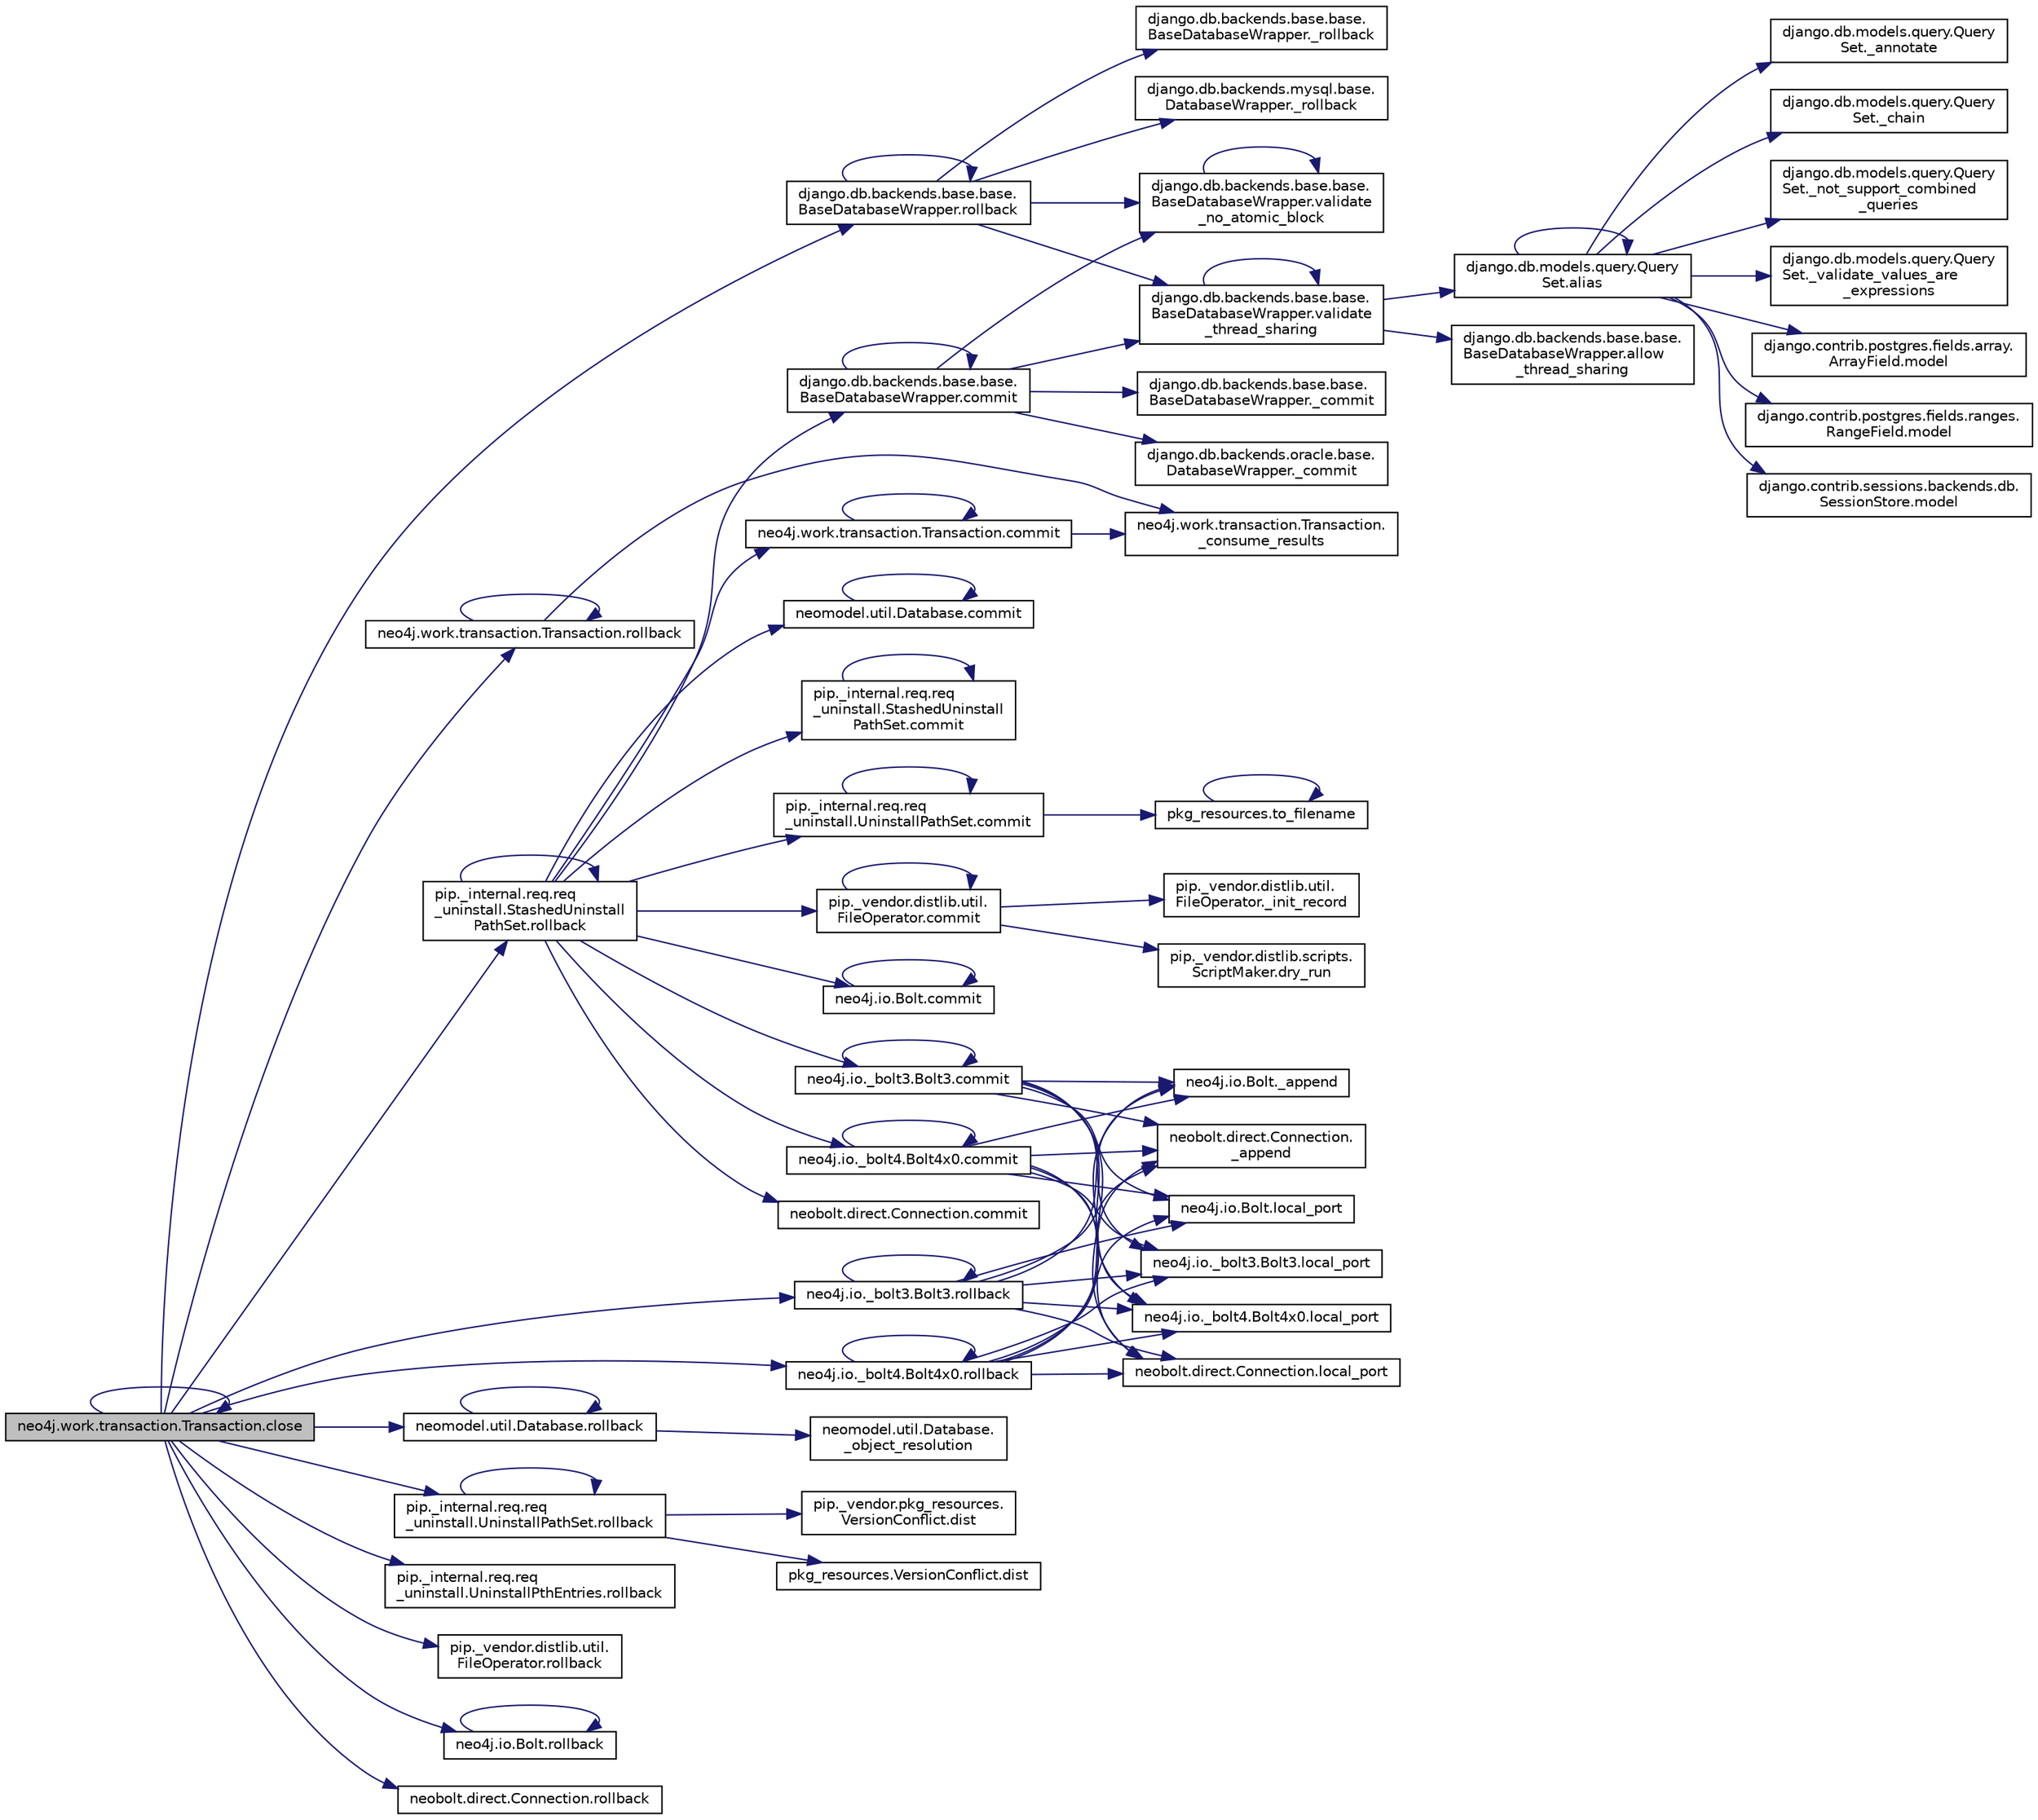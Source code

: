 digraph "neo4j.work.transaction.Transaction.close"
{
 // LATEX_PDF_SIZE
  edge [fontname="Helvetica",fontsize="10",labelfontname="Helvetica",labelfontsize="10"];
  node [fontname="Helvetica",fontsize="10",shape=record];
  rankdir="LR";
  Node1 [label="neo4j.work.transaction.Transaction.close",height=0.2,width=0.4,color="black", fillcolor="grey75", style="filled", fontcolor="black",tooltip=" "];
  Node1 -> Node1 [color="midnightblue",fontsize="10",style="solid",fontname="Helvetica"];
  Node1 -> Node2 [color="midnightblue",fontsize="10",style="solid",fontname="Helvetica"];
  Node2 [label="django.db.backends.base.base.\lBaseDatabaseWrapper.rollback",height=0.2,width=0.4,color="black", fillcolor="white", style="filled",URL="$d2/d62/classdjango_1_1db_1_1backends_1_1base_1_1base_1_1_base_database_wrapper.html#afa129be45e14817bbba28506464d796b",tooltip=" "];
  Node2 -> Node3 [color="midnightblue",fontsize="10",style="solid",fontname="Helvetica"];
  Node3 [label="django.db.backends.base.base.\lBaseDatabaseWrapper._rollback",height=0.2,width=0.4,color="black", fillcolor="white", style="filled",URL="$d2/d62/classdjango_1_1db_1_1backends_1_1base_1_1base_1_1_base_database_wrapper.html#a87d707e33cec9201e5f5d4a25b92e5a0",tooltip=" "];
  Node2 -> Node4 [color="midnightblue",fontsize="10",style="solid",fontname="Helvetica"];
  Node4 [label="django.db.backends.mysql.base.\lDatabaseWrapper._rollback",height=0.2,width=0.4,color="black", fillcolor="white", style="filled",URL="$d4/dbe/classdjango_1_1db_1_1backends_1_1mysql_1_1base_1_1_database_wrapper.html#a4063ec0df6d95387480a4eba265bef60",tooltip=" "];
  Node2 -> Node2 [color="midnightblue",fontsize="10",style="solid",fontname="Helvetica"];
  Node2 -> Node5 [color="midnightblue",fontsize="10",style="solid",fontname="Helvetica"];
  Node5 [label="django.db.backends.base.base.\lBaseDatabaseWrapper.validate\l_no_atomic_block",height=0.2,width=0.4,color="black", fillcolor="white", style="filled",URL="$d2/d62/classdjango_1_1db_1_1backends_1_1base_1_1base_1_1_base_database_wrapper.html#a0115ee4d984d4bcbf1ab7a7c6e5bb156",tooltip=" "];
  Node5 -> Node5 [color="midnightblue",fontsize="10",style="solid",fontname="Helvetica"];
  Node2 -> Node6 [color="midnightblue",fontsize="10",style="solid",fontname="Helvetica"];
  Node6 [label="django.db.backends.base.base.\lBaseDatabaseWrapper.validate\l_thread_sharing",height=0.2,width=0.4,color="black", fillcolor="white", style="filled",URL="$d2/d62/classdjango_1_1db_1_1backends_1_1base_1_1base_1_1_base_database_wrapper.html#aa3284a8e75558c277834634f0b03c6af",tooltip=" "];
  Node6 -> Node7 [color="midnightblue",fontsize="10",style="solid",fontname="Helvetica"];
  Node7 [label="django.db.models.query.Query\lSet.alias",height=0.2,width=0.4,color="black", fillcolor="white", style="filled",URL="$dd/d94/classdjango_1_1db_1_1models_1_1query_1_1_query_set.html#ae5c754fecf7a532768c0e6acd6195f26",tooltip=" "];
  Node7 -> Node8 [color="midnightblue",fontsize="10",style="solid",fontname="Helvetica"];
  Node8 [label="django.db.models.query.Query\lSet._annotate",height=0.2,width=0.4,color="black", fillcolor="white", style="filled",URL="$dd/d94/classdjango_1_1db_1_1models_1_1query_1_1_query_set.html#ad367d7d4d64f32b4fc2f360fd67a9bfa",tooltip=" "];
  Node7 -> Node9 [color="midnightblue",fontsize="10",style="solid",fontname="Helvetica"];
  Node9 [label="django.db.models.query.Query\lSet._chain",height=0.2,width=0.4,color="black", fillcolor="white", style="filled",URL="$dd/d94/classdjango_1_1db_1_1models_1_1query_1_1_query_set.html#a7e1b5806921e30da5ca203c9d1d4c2d5",tooltip=" "];
  Node7 -> Node10 [color="midnightblue",fontsize="10",style="solid",fontname="Helvetica"];
  Node10 [label="django.db.models.query.Query\lSet._not_support_combined\l_queries",height=0.2,width=0.4,color="black", fillcolor="white", style="filled",URL="$dd/d94/classdjango_1_1db_1_1models_1_1query_1_1_query_set.html#a861c2ecefc16eb29d7ad4e326ac03fe3",tooltip=" "];
  Node7 -> Node11 [color="midnightblue",fontsize="10",style="solid",fontname="Helvetica"];
  Node11 [label="django.db.models.query.Query\lSet._validate_values_are\l_expressions",height=0.2,width=0.4,color="black", fillcolor="white", style="filled",URL="$dd/d94/classdjango_1_1db_1_1models_1_1query_1_1_query_set.html#a4dc3674cb814f5e948c8b59a5290b606",tooltip=" "];
  Node7 -> Node7 [color="midnightblue",fontsize="10",style="solid",fontname="Helvetica"];
  Node7 -> Node12 [color="midnightblue",fontsize="10",style="solid",fontname="Helvetica"];
  Node12 [label="django.contrib.postgres.fields.array.\lArrayField.model",height=0.2,width=0.4,color="black", fillcolor="white", style="filled",URL="$dc/ddf/classdjango_1_1contrib_1_1postgres_1_1fields_1_1array_1_1_array_field.html#a43ec884d709f829e50c6881dc369ce94",tooltip=" "];
  Node7 -> Node13 [color="midnightblue",fontsize="10",style="solid",fontname="Helvetica"];
  Node13 [label="django.contrib.postgres.fields.ranges.\lRangeField.model",height=0.2,width=0.4,color="black", fillcolor="white", style="filled",URL="$d5/d99/classdjango_1_1contrib_1_1postgres_1_1fields_1_1ranges_1_1_range_field.html#a5f5cfd6917f141914484d606279cf20a",tooltip=" "];
  Node7 -> Node14 [color="midnightblue",fontsize="10",style="solid",fontname="Helvetica"];
  Node14 [label="django.contrib.sessions.backends.db.\lSessionStore.model",height=0.2,width=0.4,color="black", fillcolor="white", style="filled",URL="$d2/d1a/classdjango_1_1contrib_1_1sessions_1_1backends_1_1db_1_1_session_store.html#a9b2f42869f296eab5fab4dd5867285df",tooltip=" "];
  Node6 -> Node15 [color="midnightblue",fontsize="10",style="solid",fontname="Helvetica"];
  Node15 [label="django.db.backends.base.base.\lBaseDatabaseWrapper.allow\l_thread_sharing",height=0.2,width=0.4,color="black", fillcolor="white", style="filled",URL="$d2/d62/classdjango_1_1db_1_1backends_1_1base_1_1base_1_1_base_database_wrapper.html#aede181f42fe8df8367c102f797530772",tooltip=" "];
  Node6 -> Node6 [color="midnightblue",fontsize="10",style="solid",fontname="Helvetica"];
  Node1 -> Node16 [color="midnightblue",fontsize="10",style="solid",fontname="Helvetica"];
  Node16 [label="neo4j.work.transaction.Transaction.rollback",height=0.2,width=0.4,color="black", fillcolor="white", style="filled",URL="$d9/da3/classneo4j_1_1work_1_1transaction_1_1_transaction.html#ae1e25b7ea2540d09f3f9d9cb83555333",tooltip=" "];
  Node16 -> Node17 [color="midnightblue",fontsize="10",style="solid",fontname="Helvetica"];
  Node17 [label="neo4j.work.transaction.Transaction.\l_consume_results",height=0.2,width=0.4,color="black", fillcolor="white", style="filled",URL="$d9/da3/classneo4j_1_1work_1_1transaction_1_1_transaction.html#a42ea5159f877fd56133705c7611dff24",tooltip=" "];
  Node16 -> Node16 [color="midnightblue",fontsize="10",style="solid",fontname="Helvetica"];
  Node1 -> Node18 [color="midnightblue",fontsize="10",style="solid",fontname="Helvetica"];
  Node18 [label="neomodel.util.Database.rollback",height=0.2,width=0.4,color="black", fillcolor="white", style="filled",URL="$d0/d12/classneomodel_1_1util_1_1_database.html#aff7ad9fc96e15ef53071a236732d45e7",tooltip=" "];
  Node18 -> Node19 [color="midnightblue",fontsize="10",style="solid",fontname="Helvetica"];
  Node19 [label="neomodel.util.Database.\l_object_resolution",height=0.2,width=0.4,color="black", fillcolor="white", style="filled",URL="$d0/d12/classneomodel_1_1util_1_1_database.html#af08b00fb583f2b50615b7153e060cf6c",tooltip=" "];
  Node18 -> Node18 [color="midnightblue",fontsize="10",style="solid",fontname="Helvetica"];
  Node1 -> Node20 [color="midnightblue",fontsize="10",style="solid",fontname="Helvetica"];
  Node20 [label="pip._internal.req.req\l_uninstall.StashedUninstall\lPathSet.rollback",height=0.2,width=0.4,color="black", fillcolor="white", style="filled",URL="$d3/d6e/classpip_1_1__internal_1_1req_1_1req__uninstall_1_1_stashed_uninstall_path_set.html#ad18f248d530dd724a7f31d741b2621e1",tooltip=" "];
  Node20 -> Node21 [color="midnightblue",fontsize="10",style="solid",fontname="Helvetica"];
  Node21 [label="django.db.backends.base.base.\lBaseDatabaseWrapper.commit",height=0.2,width=0.4,color="black", fillcolor="white", style="filled",URL="$d2/d62/classdjango_1_1db_1_1backends_1_1base_1_1base_1_1_base_database_wrapper.html#a4efa3e4029f8d0bdcc64554c1402c26b",tooltip=" "];
  Node21 -> Node22 [color="midnightblue",fontsize="10",style="solid",fontname="Helvetica"];
  Node22 [label="django.db.backends.base.base.\lBaseDatabaseWrapper._commit",height=0.2,width=0.4,color="black", fillcolor="white", style="filled",URL="$d2/d62/classdjango_1_1db_1_1backends_1_1base_1_1base_1_1_base_database_wrapper.html#a4b4d050ed49d0a52238d18d8dc5903db",tooltip=" "];
  Node21 -> Node23 [color="midnightblue",fontsize="10",style="solid",fontname="Helvetica"];
  Node23 [label="django.db.backends.oracle.base.\lDatabaseWrapper._commit",height=0.2,width=0.4,color="black", fillcolor="white", style="filled",URL="$dd/dbf/classdjango_1_1db_1_1backends_1_1oracle_1_1base_1_1_database_wrapper.html#a44cded8cc651425a4f46fe4b199c05b4",tooltip=" "];
  Node21 -> Node21 [color="midnightblue",fontsize="10",style="solid",fontname="Helvetica"];
  Node21 -> Node5 [color="midnightblue",fontsize="10",style="solid",fontname="Helvetica"];
  Node21 -> Node6 [color="midnightblue",fontsize="10",style="solid",fontname="Helvetica"];
  Node20 -> Node24 [color="midnightblue",fontsize="10",style="solid",fontname="Helvetica"];
  Node24 [label="neo4j.work.transaction.Transaction.commit",height=0.2,width=0.4,color="black", fillcolor="white", style="filled",URL="$d9/da3/classneo4j_1_1work_1_1transaction_1_1_transaction.html#a07c30344002ea9e61f747b474101c79f",tooltip=" "];
  Node24 -> Node17 [color="midnightblue",fontsize="10",style="solid",fontname="Helvetica"];
  Node24 -> Node24 [color="midnightblue",fontsize="10",style="solid",fontname="Helvetica"];
  Node20 -> Node25 [color="midnightblue",fontsize="10",style="solid",fontname="Helvetica"];
  Node25 [label="neomodel.util.Database.commit",height=0.2,width=0.4,color="black", fillcolor="white", style="filled",URL="$d0/d12/classneomodel_1_1util_1_1_database.html#a2f84bf7c1a971ecd4daaad942b2e2d32",tooltip=" "];
  Node25 -> Node25 [color="midnightblue",fontsize="10",style="solid",fontname="Helvetica"];
  Node20 -> Node26 [color="midnightblue",fontsize="10",style="solid",fontname="Helvetica"];
  Node26 [label="pip._internal.req.req\l_uninstall.StashedUninstall\lPathSet.commit",height=0.2,width=0.4,color="black", fillcolor="white", style="filled",URL="$d3/d6e/classpip_1_1__internal_1_1req_1_1req__uninstall_1_1_stashed_uninstall_path_set.html#a3c604c2032c2bdb10b9b39405ad21a67",tooltip=" "];
  Node26 -> Node26 [color="midnightblue",fontsize="10",style="solid",fontname="Helvetica"];
  Node20 -> Node27 [color="midnightblue",fontsize="10",style="solid",fontname="Helvetica"];
  Node27 [label="pip._internal.req.req\l_uninstall.UninstallPathSet.commit",height=0.2,width=0.4,color="black", fillcolor="white", style="filled",URL="$d9/d6e/classpip_1_1__internal_1_1req_1_1req__uninstall_1_1_uninstall_path_set.html#a5e6259cfe5b5bb0e2ba60a13e18e5d13",tooltip=" "];
  Node27 -> Node27 [color="midnightblue",fontsize="10",style="solid",fontname="Helvetica"];
  Node27 -> Node28 [color="midnightblue",fontsize="10",style="solid",fontname="Helvetica"];
  Node28 [label="pkg_resources.to_filename",height=0.2,width=0.4,color="black", fillcolor="white", style="filled",URL="$d0/de1/namespacepkg__resources.html#a6c980c35b437e195d4ab09e4fac70626",tooltip=" "];
  Node28 -> Node28 [color="midnightblue",fontsize="10",style="solid",fontname="Helvetica"];
  Node20 -> Node29 [color="midnightblue",fontsize="10",style="solid",fontname="Helvetica"];
  Node29 [label="pip._vendor.distlib.util.\lFileOperator.commit",height=0.2,width=0.4,color="black", fillcolor="white", style="filled",URL="$d9/db3/classpip_1_1__vendor_1_1distlib_1_1util_1_1_file_operator.html#a881309fd609956f7aa4357bef0600adb",tooltip=" "];
  Node29 -> Node30 [color="midnightblue",fontsize="10",style="solid",fontname="Helvetica"];
  Node30 [label="pip._vendor.distlib.util.\lFileOperator._init_record",height=0.2,width=0.4,color="black", fillcolor="white", style="filled",URL="$d9/db3/classpip_1_1__vendor_1_1distlib_1_1util_1_1_file_operator.html#a28b51de04be41ad25c6da123422ab5ab",tooltip=" "];
  Node29 -> Node29 [color="midnightblue",fontsize="10",style="solid",fontname="Helvetica"];
  Node29 -> Node31 [color="midnightblue",fontsize="10",style="solid",fontname="Helvetica"];
  Node31 [label="pip._vendor.distlib.scripts.\lScriptMaker.dry_run",height=0.2,width=0.4,color="black", fillcolor="white", style="filled",URL="$de/dcc/classpip_1_1__vendor_1_1distlib_1_1scripts_1_1_script_maker.html#ab788624a4b1688e66c95f02b42674a4f",tooltip=" "];
  Node20 -> Node32 [color="midnightblue",fontsize="10",style="solid",fontname="Helvetica"];
  Node32 [label="neo4j.io.Bolt.commit",height=0.2,width=0.4,color="black", fillcolor="white", style="filled",URL="$db/dec/classneo4j_1_1io_1_1_bolt.html#ab273d5af6b3a8b82edceffeecf0f4eaf",tooltip=" "];
  Node32 -> Node32 [color="midnightblue",fontsize="10",style="solid",fontname="Helvetica"];
  Node20 -> Node33 [color="midnightblue",fontsize="10",style="solid",fontname="Helvetica"];
  Node33 [label="neo4j.io._bolt3.Bolt3.commit",height=0.2,width=0.4,color="black", fillcolor="white", style="filled",URL="$db/d66/classneo4j_1_1io_1_1__bolt3_1_1_bolt3.html#a112509e8744ca6f074fcb5ccc439d2b7",tooltip=" "];
  Node33 -> Node34 [color="midnightblue",fontsize="10",style="solid",fontname="Helvetica"];
  Node34 [label="neo4j.io.Bolt._append",height=0.2,width=0.4,color="black", fillcolor="white", style="filled",URL="$db/dec/classneo4j_1_1io_1_1_bolt.html#a6ec82756d2ff6ed1b22f2cf3303092c8",tooltip=" "];
  Node33 -> Node35 [color="midnightblue",fontsize="10",style="solid",fontname="Helvetica"];
  Node35 [label="neobolt.direct.Connection.\l_append",height=0.2,width=0.4,color="black", fillcolor="white", style="filled",URL="$d8/db4/classneobolt_1_1direct_1_1_connection.html#a9c30b9e71bc82b1897e086df5c786408",tooltip=" "];
  Node33 -> Node33 [color="midnightblue",fontsize="10",style="solid",fontname="Helvetica"];
  Node33 -> Node36 [color="midnightblue",fontsize="10",style="solid",fontname="Helvetica"];
  Node36 [label="neo4j.io.Bolt.local_port",height=0.2,width=0.4,color="black", fillcolor="white", style="filled",URL="$db/dec/classneo4j_1_1io_1_1_bolt.html#a138612b954447d40495cbd3866d36081",tooltip=" "];
  Node33 -> Node37 [color="midnightblue",fontsize="10",style="solid",fontname="Helvetica"];
  Node37 [label="neo4j.io._bolt3.Bolt3.local_port",height=0.2,width=0.4,color="black", fillcolor="white", style="filled",URL="$db/d66/classneo4j_1_1io_1_1__bolt3_1_1_bolt3.html#a8158d03e972e4d46cee25f00ee07af9a",tooltip=" "];
  Node33 -> Node38 [color="midnightblue",fontsize="10",style="solid",fontname="Helvetica"];
  Node38 [label="neo4j.io._bolt4.Bolt4x0.local_port",height=0.2,width=0.4,color="black", fillcolor="white", style="filled",URL="$d2/dd8/classneo4j_1_1io_1_1__bolt4_1_1_bolt4x0.html#a13b7a06190e589a27a8386ffca8ac2bc",tooltip=" "];
  Node33 -> Node39 [color="midnightblue",fontsize="10",style="solid",fontname="Helvetica"];
  Node39 [label="neobolt.direct.Connection.local_port",height=0.2,width=0.4,color="black", fillcolor="white", style="filled",URL="$d8/db4/classneobolt_1_1direct_1_1_connection.html#ab90acf3437a8ab39186990a3bbed0b6a",tooltip=" "];
  Node20 -> Node40 [color="midnightblue",fontsize="10",style="solid",fontname="Helvetica"];
  Node40 [label="neo4j.io._bolt4.Bolt4x0.commit",height=0.2,width=0.4,color="black", fillcolor="white", style="filled",URL="$d2/dd8/classneo4j_1_1io_1_1__bolt4_1_1_bolt4x0.html#a94ed53499dd7ac60b048cd7f500c50af",tooltip=" "];
  Node40 -> Node34 [color="midnightblue",fontsize="10",style="solid",fontname="Helvetica"];
  Node40 -> Node35 [color="midnightblue",fontsize="10",style="solid",fontname="Helvetica"];
  Node40 -> Node40 [color="midnightblue",fontsize="10",style="solid",fontname="Helvetica"];
  Node40 -> Node36 [color="midnightblue",fontsize="10",style="solid",fontname="Helvetica"];
  Node40 -> Node37 [color="midnightblue",fontsize="10",style="solid",fontname="Helvetica"];
  Node40 -> Node38 [color="midnightblue",fontsize="10",style="solid",fontname="Helvetica"];
  Node40 -> Node39 [color="midnightblue",fontsize="10",style="solid",fontname="Helvetica"];
  Node20 -> Node41 [color="midnightblue",fontsize="10",style="solid",fontname="Helvetica"];
  Node41 [label="neobolt.direct.Connection.commit",height=0.2,width=0.4,color="black", fillcolor="white", style="filled",URL="$d8/db4/classneobolt_1_1direct_1_1_connection.html#a2e7b8d33ff7eeeaa15f4af862e51dc11",tooltip=" "];
  Node20 -> Node20 [color="midnightblue",fontsize="10",style="solid",fontname="Helvetica"];
  Node1 -> Node42 [color="midnightblue",fontsize="10",style="solid",fontname="Helvetica"];
  Node42 [label="pip._internal.req.req\l_uninstall.UninstallPathSet.rollback",height=0.2,width=0.4,color="black", fillcolor="white", style="filled",URL="$d9/d6e/classpip_1_1__internal_1_1req_1_1req__uninstall_1_1_uninstall_path_set.html#a79f584bcb2d4f23edeedc105a50ea4bc",tooltip=" "];
  Node42 -> Node43 [color="midnightblue",fontsize="10",style="solid",fontname="Helvetica"];
  Node43 [label="pip._vendor.pkg_resources.\lVersionConflict.dist",height=0.2,width=0.4,color="black", fillcolor="white", style="filled",URL="$d2/d23/classpip_1_1__vendor_1_1pkg__resources_1_1_version_conflict.html#ab3d8caac5c0236cd06cdfafaae139b5c",tooltip=" "];
  Node42 -> Node44 [color="midnightblue",fontsize="10",style="solid",fontname="Helvetica"];
  Node44 [label="pkg_resources.VersionConflict.dist",height=0.2,width=0.4,color="black", fillcolor="white", style="filled",URL="$d2/d54/classpkg__resources_1_1_version_conflict.html#aa9fbb5b0a8a3eca7fd7b68590df60925",tooltip=" "];
  Node42 -> Node42 [color="midnightblue",fontsize="10",style="solid",fontname="Helvetica"];
  Node1 -> Node45 [color="midnightblue",fontsize="10",style="solid",fontname="Helvetica"];
  Node45 [label="pip._internal.req.req\l_uninstall.UninstallPthEntries.rollback",height=0.2,width=0.4,color="black", fillcolor="white", style="filled",URL="$d2/d2a/classpip_1_1__internal_1_1req_1_1req__uninstall_1_1_uninstall_pth_entries.html#aeb93d32a49c1f6b09dbfd1c737fc0fa3",tooltip=" "];
  Node1 -> Node46 [color="midnightblue",fontsize="10",style="solid",fontname="Helvetica"];
  Node46 [label="pip._vendor.distlib.util.\lFileOperator.rollback",height=0.2,width=0.4,color="black", fillcolor="white", style="filled",URL="$d9/db3/classpip_1_1__vendor_1_1distlib_1_1util_1_1_file_operator.html#a1566a2a8bc712511e2a33cbd83bbb3e2",tooltip=" "];
  Node1 -> Node47 [color="midnightblue",fontsize="10",style="solid",fontname="Helvetica"];
  Node47 [label="neo4j.io.Bolt.rollback",height=0.2,width=0.4,color="black", fillcolor="white", style="filled",URL="$db/dec/classneo4j_1_1io_1_1_bolt.html#a7567209049fc59dd08951bd4b2fdd512",tooltip=" "];
  Node47 -> Node47 [color="midnightblue",fontsize="10",style="solid",fontname="Helvetica"];
  Node1 -> Node48 [color="midnightblue",fontsize="10",style="solid",fontname="Helvetica"];
  Node48 [label="neo4j.io._bolt3.Bolt3.rollback",height=0.2,width=0.4,color="black", fillcolor="white", style="filled",URL="$db/d66/classneo4j_1_1io_1_1__bolt3_1_1_bolt3.html#aee121f22ab6549bd1477624ac9e7b6d9",tooltip=" "];
  Node48 -> Node34 [color="midnightblue",fontsize="10",style="solid",fontname="Helvetica"];
  Node48 -> Node35 [color="midnightblue",fontsize="10",style="solid",fontname="Helvetica"];
  Node48 -> Node36 [color="midnightblue",fontsize="10",style="solid",fontname="Helvetica"];
  Node48 -> Node37 [color="midnightblue",fontsize="10",style="solid",fontname="Helvetica"];
  Node48 -> Node38 [color="midnightblue",fontsize="10",style="solid",fontname="Helvetica"];
  Node48 -> Node39 [color="midnightblue",fontsize="10",style="solid",fontname="Helvetica"];
  Node48 -> Node48 [color="midnightblue",fontsize="10",style="solid",fontname="Helvetica"];
  Node1 -> Node49 [color="midnightblue",fontsize="10",style="solid",fontname="Helvetica"];
  Node49 [label="neo4j.io._bolt4.Bolt4x0.rollback",height=0.2,width=0.4,color="black", fillcolor="white", style="filled",URL="$d2/dd8/classneo4j_1_1io_1_1__bolt4_1_1_bolt4x0.html#a885113374fd40d54de1db49a6bdd804d",tooltip=" "];
  Node49 -> Node34 [color="midnightblue",fontsize="10",style="solid",fontname="Helvetica"];
  Node49 -> Node35 [color="midnightblue",fontsize="10",style="solid",fontname="Helvetica"];
  Node49 -> Node36 [color="midnightblue",fontsize="10",style="solid",fontname="Helvetica"];
  Node49 -> Node37 [color="midnightblue",fontsize="10",style="solid",fontname="Helvetica"];
  Node49 -> Node38 [color="midnightblue",fontsize="10",style="solid",fontname="Helvetica"];
  Node49 -> Node39 [color="midnightblue",fontsize="10",style="solid",fontname="Helvetica"];
  Node49 -> Node49 [color="midnightblue",fontsize="10",style="solid",fontname="Helvetica"];
  Node1 -> Node50 [color="midnightblue",fontsize="10",style="solid",fontname="Helvetica"];
  Node50 [label="neobolt.direct.Connection.rollback",height=0.2,width=0.4,color="black", fillcolor="white", style="filled",URL="$d8/db4/classneobolt_1_1direct_1_1_connection.html#aae242dd168c577880159c75f8ff6e6fb",tooltip=" "];
}
